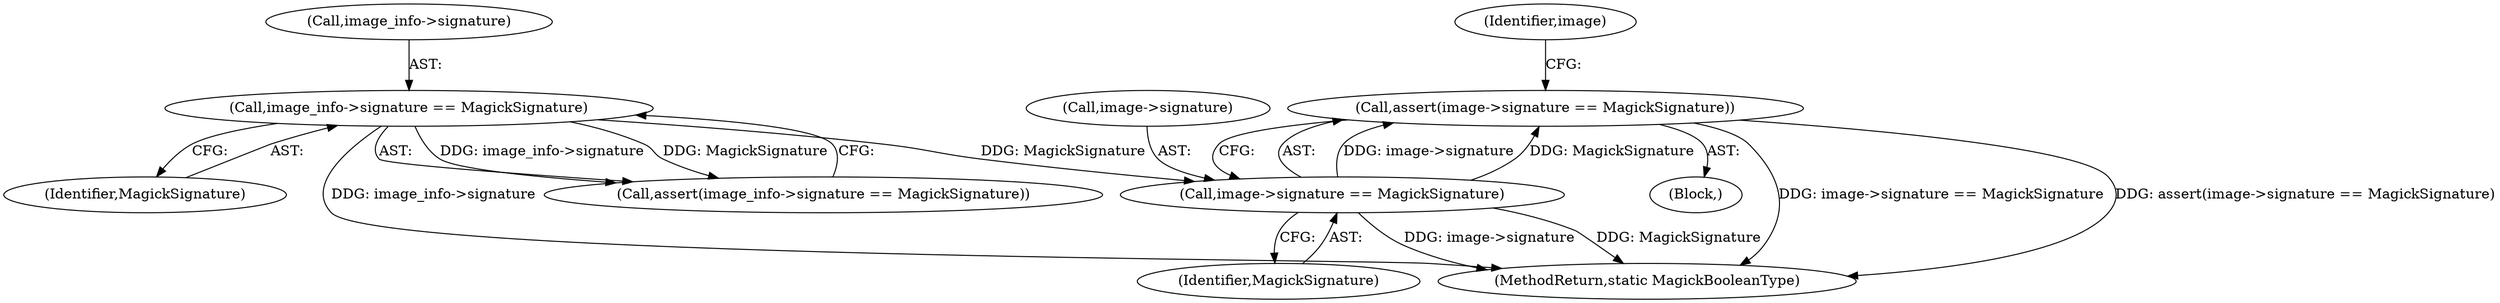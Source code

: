 digraph "0_ImageMagick_10b3823a7619ed22d42764733eb052c4159bc8c1_0@API" {
"1000150" [label="(Call,assert(image->signature == MagickSignature))"];
"1000151" [label="(Call,image->signature == MagickSignature)"];
"1000139" [label="(Call,image_info->signature == MagickSignature)"];
"1000150" [label="(Call,assert(image->signature == MagickSignature))"];
"1000113" [label="(Block,)"];
"1000152" [label="(Call,image->signature)"];
"1000143" [label="(Identifier,MagickSignature)"];
"1000140" [label="(Call,image_info->signature)"];
"1000151" [label="(Call,image->signature == MagickSignature)"];
"1000139" [label="(Call,image_info->signature == MagickSignature)"];
"1000155" [label="(Identifier,MagickSignature)"];
"1001223" [label="(MethodReturn,static MagickBooleanType)"];
"1000159" [label="(Identifier,image)"];
"1000138" [label="(Call,assert(image_info->signature == MagickSignature))"];
"1000150" -> "1000113"  [label="AST: "];
"1000150" -> "1000151"  [label="CFG: "];
"1000151" -> "1000150"  [label="AST: "];
"1000159" -> "1000150"  [label="CFG: "];
"1000150" -> "1001223"  [label="DDG: image->signature == MagickSignature"];
"1000150" -> "1001223"  [label="DDG: assert(image->signature == MagickSignature)"];
"1000151" -> "1000150"  [label="DDG: image->signature"];
"1000151" -> "1000150"  [label="DDG: MagickSignature"];
"1000151" -> "1000155"  [label="CFG: "];
"1000152" -> "1000151"  [label="AST: "];
"1000155" -> "1000151"  [label="AST: "];
"1000151" -> "1001223"  [label="DDG: image->signature"];
"1000151" -> "1001223"  [label="DDG: MagickSignature"];
"1000139" -> "1000151"  [label="DDG: MagickSignature"];
"1000139" -> "1000138"  [label="AST: "];
"1000139" -> "1000143"  [label="CFG: "];
"1000140" -> "1000139"  [label="AST: "];
"1000143" -> "1000139"  [label="AST: "];
"1000138" -> "1000139"  [label="CFG: "];
"1000139" -> "1001223"  [label="DDG: image_info->signature"];
"1000139" -> "1000138"  [label="DDG: image_info->signature"];
"1000139" -> "1000138"  [label="DDG: MagickSignature"];
}
